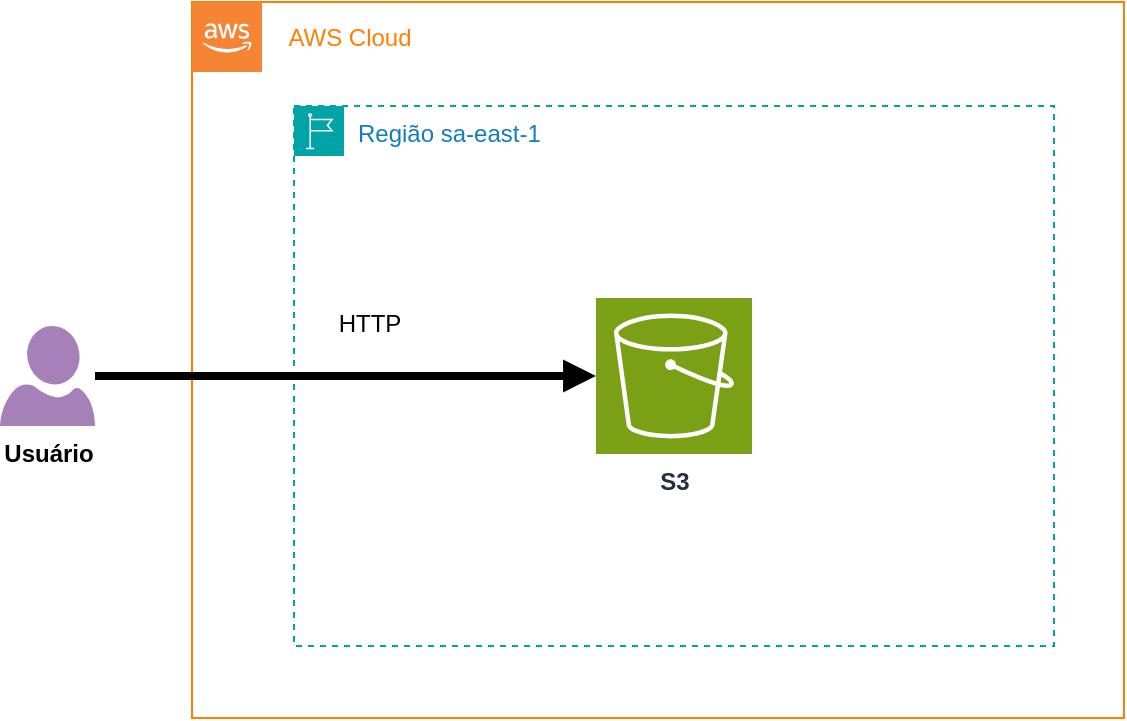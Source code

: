 <mxfile version="26.0.16">
  <diagram name="Página-1" id="bPMqEWpgiFtMlEX7bFRx">
    <mxGraphModel dx="1467" dy="843" grid="0" gridSize="10" guides="1" tooltips="1" connect="1" arrows="1" fold="1" page="1" pageScale="1" pageWidth="2800" pageHeight="2800" math="0" shadow="0">
      <root>
        <mxCell id="0" />
        <mxCell id="1" parent="0" />
        <mxCell id="cEBowWhGGU-GeRdVVZ5i-7" value="" style="rounded=0;whiteSpace=wrap;html=1;strokeColor=light-dark(#FF8000, #bd5c17);fillColor=none;" vertex="1" parent="1">
          <mxGeometry x="309" y="48" width="466" height="358" as="geometry" />
        </mxCell>
        <mxCell id="cEBowWhGGU-GeRdVVZ5i-1" value="Região sa-east-1" style="points=[[0,0],[0.25,0],[0.5,0],[0.75,0],[1,0],[1,0.25],[1,0.5],[1,0.75],[1,1],[0.75,1],[0.5,1],[0.25,1],[0,1],[0,0.75],[0,0.5],[0,0.25]];outlineConnect=0;gradientColor=none;html=1;whiteSpace=wrap;fontSize=12;fontStyle=0;container=1;pointerEvents=0;collapsible=0;recursiveResize=0;shape=mxgraph.aws4.group;grIcon=mxgraph.aws4.group_region;strokeColor=#00A4A6;fillColor=none;verticalAlign=top;align=left;spacingLeft=30;fontColor=#147EBA;dashed=1;" vertex="1" parent="1">
          <mxGeometry x="360" y="100" width="380" height="270" as="geometry" />
        </mxCell>
        <mxCell id="cEBowWhGGU-GeRdVVZ5i-3" value="&lt;b&gt;S3&lt;/b&gt;" style="sketch=0;points=[[0,0,0],[0.25,0,0],[0.5,0,0],[0.75,0,0],[1,0,0],[0,1,0],[0.25,1,0],[0.5,1,0],[0.75,1,0],[1,1,0],[0,0.25,0],[0,0.5,0],[0,0.75,0],[1,0.25,0],[1,0.5,0],[1,0.75,0]];outlineConnect=0;fontColor=light-dark(#232F3E,#FFFFFF);fillColor=#7AA116;strokeColor=#ffffff;dashed=0;verticalLabelPosition=bottom;verticalAlign=top;align=center;html=1;fontSize=12;fontStyle=0;aspect=fixed;shape=mxgraph.aws4.resourceIcon;resIcon=mxgraph.aws4.s3;" vertex="1" parent="cEBowWhGGU-GeRdVVZ5i-1">
          <mxGeometry x="151" y="96" width="78" height="78" as="geometry" />
        </mxCell>
        <mxCell id="cEBowWhGGU-GeRdVVZ5i-12" value="HTTP" style="text;html=1;align=center;verticalAlign=middle;whiteSpace=wrap;rounded=0;" vertex="1" parent="cEBowWhGGU-GeRdVVZ5i-1">
          <mxGeometry x="8" y="94" width="60" height="30" as="geometry" />
        </mxCell>
        <mxCell id="cEBowWhGGU-GeRdVVZ5i-5" style="edgeStyle=orthogonalEdgeStyle;rounded=0;orthogonalLoop=1;jettySize=auto;html=1;endArrow=block;endFill=1;strokeWidth=4;strokeColor=light-dark(#000000,#FF0080);" edge="1" parent="1" source="cEBowWhGGU-GeRdVVZ5i-4" target="cEBowWhGGU-GeRdVVZ5i-3">
          <mxGeometry relative="1" as="geometry" />
        </mxCell>
        <mxCell id="cEBowWhGGU-GeRdVVZ5i-4" value="&lt;font style=&quot;color: light-dark(rgb(0, 0, 0), rgb(255, 255, 255));&quot;&gt;&lt;b&gt;Usuário&lt;/b&gt;&lt;/font&gt;" style="verticalLabelPosition=bottom;html=1;verticalAlign=top;align=center;strokeColor=none;fillColor=light-dark(#A680B8,#A680B8);shape=mxgraph.azure.user;" vertex="1" parent="1">
          <mxGeometry x="213" y="210" width="47.5" height="50" as="geometry" />
        </mxCell>
        <mxCell id="cEBowWhGGU-GeRdVVZ5i-6" value="" style="outlineConnect=0;dashed=0;verticalLabelPosition=bottom;verticalAlign=top;align=center;html=1;shape=mxgraph.aws3.cloud_2;fillColor=light-dark(#F58534, #bd5c17);gradientColor=none;" vertex="1" parent="1">
          <mxGeometry x="309" y="48" width="35" height="35" as="geometry" />
        </mxCell>
        <mxCell id="cEBowWhGGU-GeRdVVZ5i-8" value="&lt;font style=&quot;color: light-dark(rgb(255, 128, 0), rgb(255, 128, 0));&quot;&gt;AWS Cloud&lt;/font&gt;" style="text;html=1;align=center;verticalAlign=middle;whiteSpace=wrap;rounded=0;" vertex="1" parent="1">
          <mxGeometry x="346" y="50.5" width="84" height="30" as="geometry" />
        </mxCell>
      </root>
    </mxGraphModel>
  </diagram>
</mxfile>
